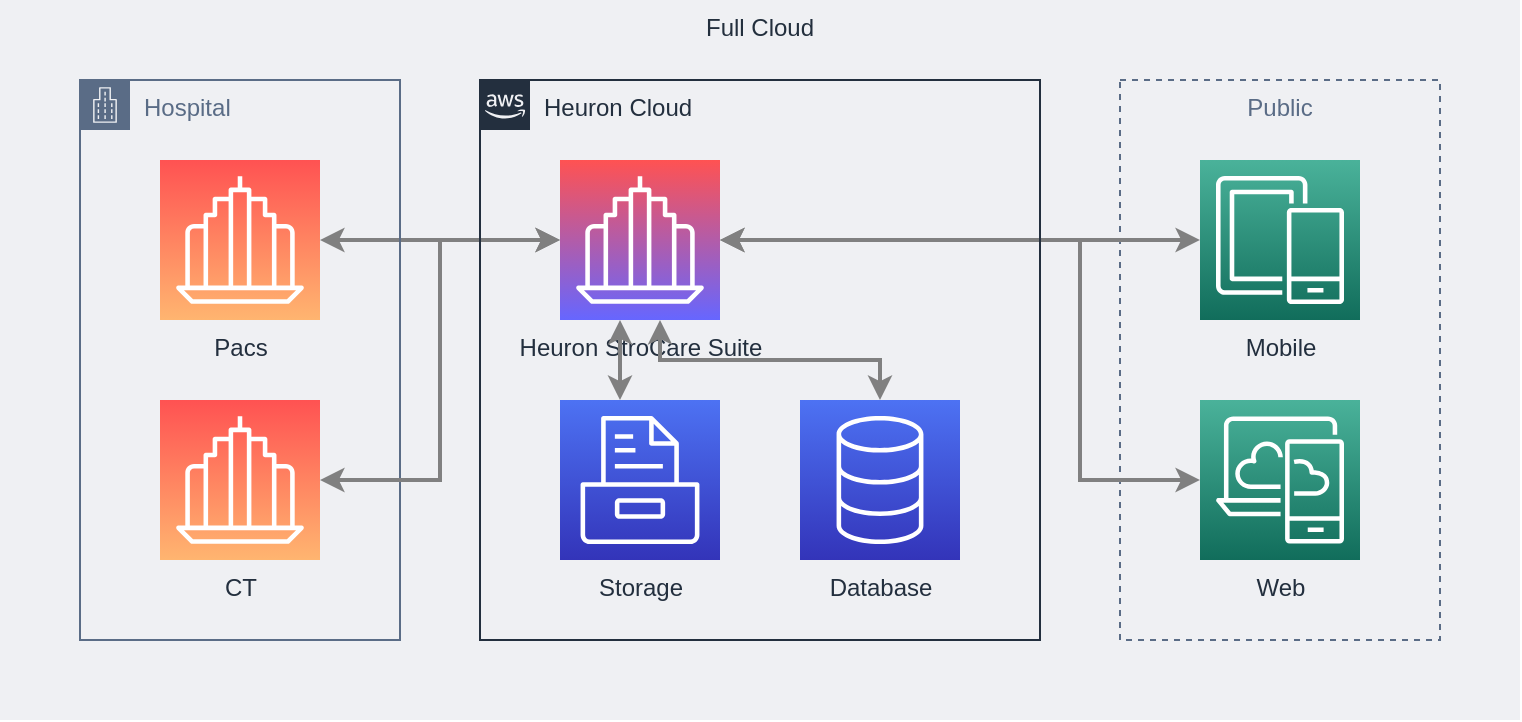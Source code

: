 <mxfile version="21.7.4" type="github" pages="5">
  <diagram id="Ht1M8jgEwFfnCIfOTk4-" name="Full-Cloud">
    <mxGraphModel dx="2074" dy="1110" grid="1" gridSize="10" guides="1" tooltips="1" connect="1" arrows="1" fold="1" page="1" pageScale="1" pageWidth="1169" pageHeight="827" background="#ffffff" math="0" shadow="0">
      <root>
        <mxCell id="0" />
        <mxCell id="1" parent="0" />
        <mxCell id="soz1Pa7puveWaoCvEZYR-34" value="Full Cloud" style="fillColor=#EFF0F3;strokeColor=none;dashed=0;verticalAlign=top;fontStyle=0;fontColor=#232F3D;whiteSpace=wrap;html=1;" parent="1" vertex="1">
          <mxGeometry x="160" y="120" width="760" height="360" as="geometry" />
        </mxCell>
        <mxCell id="soz1Pa7puveWaoCvEZYR-11" value="Public" style="fillColor=none;strokeColor=#5A6C86;dashed=1;verticalAlign=top;fontStyle=0;fontColor=#5A6C86;whiteSpace=wrap;html=1;" parent="1" vertex="1">
          <mxGeometry x="720" y="160" width="160" height="280" as="geometry" />
        </mxCell>
        <mxCell id="UEzPUAAOIrF-is8g5C7q-229" style="edgeStyle=orthogonalEdgeStyle;rounded=0;orthogonalLoop=1;jettySize=auto;html=1;startArrow=classic;startFill=1;endArrow=classic;endFill=1;strokeColor=#808080;strokeWidth=2;" parent="1" source="soz1Pa7puveWaoCvEZYR-6" target="soz1Pa7puveWaoCvEZYR-8" edge="1">
          <mxGeometry relative="1" as="geometry">
            <Array as="points">
              <mxPoint x="380" y="240" />
              <mxPoint x="380" y="240" />
            </Array>
            <mxPoint x="542" y="510" as="sourcePoint" />
            <mxPoint x="350" y="830" as="targetPoint" />
          </mxGeometry>
        </mxCell>
        <mxCell id="soz1Pa7puveWaoCvEZYR-2" value="Hospital" style="points=[[0,0],[0.25,0],[0.5,0],[0.75,0],[1,0],[1,0.25],[1,0.5],[1,0.75],[1,1],[0.75,1],[0.5,1],[0.25,1],[0,1],[0,0.75],[0,0.5],[0,0.25]];outlineConnect=0;gradientColor=none;html=1;whiteSpace=wrap;fontSize=12;fontStyle=0;container=1;pointerEvents=0;collapsible=0;recursiveResize=0;shape=mxgraph.aws4.group;grIcon=mxgraph.aws4.group_corporate_data_center;strokeColor=#5A6C86;fillColor=none;verticalAlign=top;align=left;spacingLeft=30;fontColor=#5A6C86;dashed=0;" parent="1" vertex="1">
          <mxGeometry x="200" y="160" width="160" height="280" as="geometry" />
        </mxCell>
        <mxCell id="soz1Pa7puveWaoCvEZYR-6" value="Pacs" style="sketch=0;points=[[0,0,0],[0.25,0,0],[0.5,0,0],[0.75,0,0],[1,0,0],[0,1,0],[0.25,1,0],[0.5,1,0],[0.75,1,0],[1,1,0],[0,0.25,0],[0,0.5,0],[0,0.75,0],[1,0.25,0],[1,0.5,0],[1,0.75,0]];outlineConnect=0;fontColor=#232F3E;gradientColor=#FF5252;gradientDirection=north;fillColor=#FFB570;strokeColor=#ffffff;dashed=0;verticalLabelPosition=bottom;verticalAlign=top;align=center;html=1;fontSize=12;fontStyle=0;aspect=fixed;shape=mxgraph.aws4.resourceIcon;resIcon=mxgraph.aws4.business_application;" parent="soz1Pa7puveWaoCvEZYR-2" vertex="1">
          <mxGeometry x="40" y="40" width="80" height="80" as="geometry" />
        </mxCell>
        <mxCell id="soz1Pa7puveWaoCvEZYR-7" value="CT" style="sketch=0;points=[[0,0,0],[0.25,0,0],[0.5,0,0],[0.75,0,0],[1,0,0],[0,1,0],[0.25,1,0],[0.5,1,0],[0.75,1,0],[1,1,0],[0,0.25,0],[0,0.5,0],[0,0.75,0],[1,0.25,0],[1,0.5,0],[1,0.75,0]];outlineConnect=0;fontColor=#232F3E;gradientColor=#FF5252;gradientDirection=north;fillColor=#FFB570;strokeColor=#ffffff;dashed=0;verticalLabelPosition=bottom;verticalAlign=top;align=center;html=1;fontSize=12;fontStyle=0;aspect=fixed;shape=mxgraph.aws4.resourceIcon;resIcon=mxgraph.aws4.business_application;" parent="soz1Pa7puveWaoCvEZYR-2" vertex="1">
          <mxGeometry x="40" y="160" width="80" height="80" as="geometry" />
        </mxCell>
        <mxCell id="soz1Pa7puveWaoCvEZYR-5" value="Mobile" style="sketch=0;points=[[0,0,0],[0.25,0,0],[0.5,0,0],[0.75,0,0],[1,0,0],[0,1,0],[0.25,1,0],[0.5,1,0],[0.75,1,0],[1,1,0],[0,0.25,0],[0,0.5,0],[0,0.75,0],[1,0.25,0],[1,0.5,0],[1,0.75,0]];outlineConnect=0;fontColor=#232F3E;gradientColor=#4AB29A;gradientDirection=north;fillColor=#116D5B;strokeColor=#ffffff;dashed=0;verticalLabelPosition=bottom;verticalAlign=top;align=center;html=1;fontSize=12;fontStyle=0;aspect=fixed;shape=mxgraph.aws4.resourceIcon;resIcon=mxgraph.aws4.mobile;" parent="1" vertex="1">
          <mxGeometry x="760" y="200" width="80" height="80" as="geometry" />
        </mxCell>
        <mxCell id="soz1Pa7puveWaoCvEZYR-9" style="edgeStyle=orthogonalEdgeStyle;rounded=0;orthogonalLoop=1;jettySize=auto;html=1;startArrow=classic;startFill=1;endArrow=classic;endFill=1;strokeColor=#808080;strokeWidth=2;" parent="1" source="soz1Pa7puveWaoCvEZYR-7" target="soz1Pa7puveWaoCvEZYR-8" edge="1">
          <mxGeometry relative="1" as="geometry">
            <Array as="points">
              <mxPoint x="380" y="360" />
              <mxPoint x="380" y="240" />
            </Array>
            <mxPoint x="330" y="250" as="sourcePoint" />
            <mxPoint x="450" y="250" as="targetPoint" />
          </mxGeometry>
        </mxCell>
        <mxCell id="soz1Pa7puveWaoCvEZYR-12" style="edgeStyle=orthogonalEdgeStyle;rounded=0;orthogonalLoop=1;jettySize=auto;html=1;startArrow=classic;startFill=1;endArrow=classic;endFill=1;strokeColor=#808080;strokeWidth=2;" parent="1" source="soz1Pa7puveWaoCvEZYR-5" target="soz1Pa7puveWaoCvEZYR-8" edge="1">
          <mxGeometry relative="1" as="geometry">
            <Array as="points">
              <mxPoint x="660" y="240" />
              <mxPoint x="660" y="240" />
            </Array>
            <mxPoint x="900" y="300" as="sourcePoint" />
            <mxPoint x="1010" y="190" as="targetPoint" />
          </mxGeometry>
        </mxCell>
        <mxCell id="soz1Pa7puveWaoCvEZYR-14" value="Web" style="sketch=0;points=[[0,0,0],[0.25,0,0],[0.5,0,0],[0.75,0,0],[1,0,0],[0,1,0],[0.25,1,0],[0.5,1,0],[0.75,1,0],[1,1,0],[0,0.25,0],[0,0.5,0],[0,0.75,0],[1,0.25,0],[1,0.5,0],[1,0.75,0]];outlineConnect=0;fontColor=#232F3E;gradientColor=#4AB29A;gradientDirection=north;fillColor=#116D5B;strokeColor=#ffffff;dashed=0;verticalLabelPosition=bottom;verticalAlign=top;align=center;html=1;fontSize=12;fontStyle=0;aspect=fixed;shape=mxgraph.aws4.resourceIcon;resIcon=mxgraph.aws4.desktop_and_app_streaming;" parent="1" vertex="1">
          <mxGeometry x="760" y="320" width="80" height="80" as="geometry" />
        </mxCell>
        <mxCell id="soz1Pa7puveWaoCvEZYR-15" style="edgeStyle=orthogonalEdgeStyle;rounded=0;orthogonalLoop=1;jettySize=auto;html=1;startArrow=classic;startFill=1;endArrow=classic;endFill=1;strokeColor=#808080;strokeWidth=2;" parent="1" source="soz1Pa7puveWaoCvEZYR-14" target="soz1Pa7puveWaoCvEZYR-8" edge="1">
          <mxGeometry relative="1" as="geometry">
            <Array as="points">
              <mxPoint x="700" y="360" />
              <mxPoint x="700" y="240" />
            </Array>
            <mxPoint x="901" y="499" as="sourcePoint" />
            <mxPoint x="1050" y="210" as="targetPoint" />
          </mxGeometry>
        </mxCell>
        <mxCell id="soz1Pa7puveWaoCvEZYR-3" value="Storage" style="sketch=0;points=[[0,0,0],[0.25,0,0],[0.5,0,0],[0.75,0,0],[1,0,0],[0,1,0],[0.25,1,0],[0.5,1,0],[0.75,1,0],[1,1,0],[0,0.25,0],[0,0.5,0],[0,0.75,0],[1,0.25,0],[1,0.5,0],[1,0.75,0]];outlineConnect=0;fontColor=#232F3E;gradientColor=#4D72F3;gradientDirection=north;fillColor=#3334B9;strokeColor=#ffffff;dashed=0;verticalLabelPosition=bottom;verticalAlign=top;align=center;html=1;fontSize=12;fontStyle=0;aspect=fixed;shape=mxgraph.aws4.resourceIcon;resIcon=mxgraph.aws4.storage;" parent="1" vertex="1">
          <mxGeometry x="440" y="320" width="80" height="80" as="geometry" />
        </mxCell>
        <mxCell id="soz1Pa7puveWaoCvEZYR-4" value="Database" style="sketch=0;points=[[0,0,0],[0.25,0,0],[0.5,0,0],[0.75,0,0],[1,0,0],[0,1,0],[0.25,1,0],[0.5,1,0],[0.75,1,0],[1,1,0],[0,0.25,0],[0,0.5,0],[0,0.75,0],[1,0.25,0],[1,0.5,0],[1,0.75,0]];outlineConnect=0;fontColor=#232F3E;gradientColor=#4D72F3;gradientDirection=north;fillColor=#3334B9;strokeColor=#ffffff;dashed=0;verticalLabelPosition=bottom;verticalAlign=top;align=center;html=1;fontSize=12;fontStyle=0;aspect=fixed;shape=mxgraph.aws4.resourceIcon;resIcon=mxgraph.aws4.database;" parent="1" vertex="1">
          <mxGeometry x="560" y="320" width="80" height="80" as="geometry" />
        </mxCell>
        <mxCell id="soz1Pa7puveWaoCvEZYR-8" value="Heuron StroCare Suite" style="sketch=0;points=[[0,0,0],[0.25,0,0],[0.5,0,0],[0.75,0,0],[1,0,0],[0,1,0],[0.25,1,0],[0.5,1,0],[0.75,1,0],[1,1,0],[0,0.25,0],[0,0.5,0],[0,0.75,0],[1,0.25,0],[1,0.5,0],[1,0.75,0]];outlineConnect=0;fontColor=#232F3E;gradientColor=#FF5252;gradientDirection=north;fillColor=#6666FF;strokeColor=#ffffff;dashed=0;verticalLabelPosition=bottom;verticalAlign=top;align=center;html=1;fontSize=12;fontStyle=0;aspect=fixed;shape=mxgraph.aws4.resourceIcon;resIcon=mxgraph.aws4.business_application;" parent="1" vertex="1">
          <mxGeometry x="440" y="200" width="80" height="80" as="geometry" />
        </mxCell>
        <mxCell id="soz1Pa7puveWaoCvEZYR-19" style="edgeStyle=orthogonalEdgeStyle;rounded=0;orthogonalLoop=1;jettySize=auto;html=1;startArrow=classic;startFill=1;endArrow=classic;endFill=1;strokeColor=#808080;strokeWidth=2;" parent="1" source="soz1Pa7puveWaoCvEZYR-8" target="soz1Pa7puveWaoCvEZYR-4" edge="1">
          <mxGeometry relative="1" as="geometry">
            <Array as="points">
              <mxPoint x="490" y="300" />
              <mxPoint x="600" y="300" />
            </Array>
            <mxPoint x="331" y="569" as="sourcePoint" />
            <mxPoint x="470" y="290" as="targetPoint" />
          </mxGeometry>
        </mxCell>
        <mxCell id="soz1Pa7puveWaoCvEZYR-32" style="edgeStyle=orthogonalEdgeStyle;rounded=0;orthogonalLoop=1;jettySize=auto;html=1;startArrow=classic;startFill=1;endArrow=classic;endFill=1;strokeColor=#808080;strokeWidth=2;" parent="1" source="soz1Pa7puveWaoCvEZYR-8" target="soz1Pa7puveWaoCvEZYR-3" edge="1">
          <mxGeometry relative="1" as="geometry">
            <Array as="points">
              <mxPoint x="470" y="310" />
              <mxPoint x="470" y="310" />
            </Array>
            <mxPoint x="520" y="670" as="sourcePoint" />
            <mxPoint x="610" y="410" as="targetPoint" />
          </mxGeometry>
        </mxCell>
        <mxCell id="bvE_Q5evcEP55xsgoKg1-1" value="Heuron Cloud" style="points=[[0,0],[0.25,0],[0.5,0],[0.75,0],[1,0],[1,0.25],[1,0.5],[1,0.75],[1,1],[0.75,1],[0.5,1],[0.25,1],[0,1],[0,0.75],[0,0.5],[0,0.25]];outlineConnect=0;gradientColor=none;html=1;whiteSpace=wrap;fontSize=12;fontStyle=0;container=1;pointerEvents=0;collapsible=0;recursiveResize=0;shape=mxgraph.aws4.group;grIcon=mxgraph.aws4.group_aws_cloud_alt;strokeColor=#232F3E;fillColor=none;verticalAlign=top;align=left;spacingLeft=30;fontColor=#232F3E;dashed=0;" parent="1" vertex="1">
          <mxGeometry x="400" y="160" width="280" height="280" as="geometry" />
        </mxCell>
      </root>
    </mxGraphModel>
  </diagram>
  <diagram name="Full-Cloud(외부)" id="jEJqEoNt8QSikfBq04wF">
    <mxGraphModel dx="1728" dy="925" grid="1" gridSize="10" guides="1" tooltips="1" connect="1" arrows="1" fold="1" page="1" pageScale="1" pageWidth="1169" pageHeight="827" background="#ffffff" math="0" shadow="0">
      <root>
        <mxCell id="GrLpdwaiVcLxR58PRsWk-0" />
        <mxCell id="GrLpdwaiVcLxR58PRsWk-1" parent="GrLpdwaiVcLxR58PRsWk-0" />
        <mxCell id="GrLpdwaiVcLxR58PRsWk-2" value="Full Cloud" style="fillColor=#EFF0F3;strokeColor=none;dashed=0;verticalAlign=top;fontStyle=0;fontColor=#232F3D;whiteSpace=wrap;html=1;" vertex="1" parent="GrLpdwaiVcLxR58PRsWk-1">
          <mxGeometry x="160" y="120" width="640" height="360" as="geometry" />
        </mxCell>
        <mxCell id="GrLpdwaiVcLxR58PRsWk-3" value="Public" style="fillColor=none;strokeColor=#5A6C86;dashed=1;verticalAlign=top;fontStyle=0;fontColor=#5A6C86;whiteSpace=wrap;html=1;" vertex="1" parent="GrLpdwaiVcLxR58PRsWk-1">
          <mxGeometry x="600" y="160" width="160" height="280" as="geometry" />
        </mxCell>
        <mxCell id="GrLpdwaiVcLxR58PRsWk-4" style="edgeStyle=orthogonalEdgeStyle;rounded=0;orthogonalLoop=1;jettySize=auto;html=1;startArrow=classic;startFill=1;endArrow=classic;endFill=1;strokeColor=#808080;strokeWidth=2;" edge="1" parent="GrLpdwaiVcLxR58PRsWk-1" source="GrLpdwaiVcLxR58PRsWk-6" target="GrLpdwaiVcLxR58PRsWk-15">
          <mxGeometry relative="1" as="geometry">
            <Array as="points">
              <mxPoint x="380" y="240" />
              <mxPoint x="380" y="240" />
            </Array>
            <mxPoint x="542" y="510" as="sourcePoint" />
            <mxPoint x="350" y="830" as="targetPoint" />
          </mxGeometry>
        </mxCell>
        <mxCell id="GrLpdwaiVcLxR58PRsWk-5" value="Hospital" style="points=[[0,0],[0.25,0],[0.5,0],[0.75,0],[1,0],[1,0.25],[1,0.5],[1,0.75],[1,1],[0.75,1],[0.5,1],[0.25,1],[0,1],[0,0.75],[0,0.5],[0,0.25]];outlineConnect=0;gradientColor=none;html=1;whiteSpace=wrap;fontSize=12;fontStyle=0;container=1;pointerEvents=0;collapsible=0;recursiveResize=0;shape=mxgraph.aws4.group;grIcon=mxgraph.aws4.group_corporate_data_center;strokeColor=#5A6C86;fillColor=none;verticalAlign=top;align=left;spacingLeft=30;fontColor=#5A6C86;dashed=0;" vertex="1" parent="GrLpdwaiVcLxR58PRsWk-1">
          <mxGeometry x="200" y="160" width="160" height="280" as="geometry" />
        </mxCell>
        <mxCell id="GrLpdwaiVcLxR58PRsWk-6" value="Pacs" style="sketch=0;points=[[0,0,0],[0.25,0,0],[0.5,0,0],[0.75,0,0],[1,0,0],[0,1,0],[0.25,1,0],[0.5,1,0],[0.75,1,0],[1,1,0],[0,0.25,0],[0,0.5,0],[0,0.75,0],[1,0.25,0],[1,0.5,0],[1,0.75,0]];outlineConnect=0;fontColor=#232F3E;gradientColor=#FF5252;gradientDirection=north;fillColor=#FFB570;strokeColor=#ffffff;dashed=0;verticalLabelPosition=bottom;verticalAlign=top;align=center;html=1;fontSize=12;fontStyle=0;aspect=fixed;shape=mxgraph.aws4.resourceIcon;resIcon=mxgraph.aws4.business_application;" vertex="1" parent="GrLpdwaiVcLxR58PRsWk-5">
          <mxGeometry x="40" y="40" width="80" height="80" as="geometry" />
        </mxCell>
        <mxCell id="GrLpdwaiVcLxR58PRsWk-7" value="CT" style="sketch=0;points=[[0,0,0],[0.25,0,0],[0.5,0,0],[0.75,0,0],[1,0,0],[0,1,0],[0.25,1,0],[0.5,1,0],[0.75,1,0],[1,1,0],[0,0.25,0],[0,0.5,0],[0,0.75,0],[1,0.25,0],[1,0.5,0],[1,0.75,0]];outlineConnect=0;fontColor=#232F3E;gradientColor=#FF5252;gradientDirection=north;fillColor=#FFB570;strokeColor=#ffffff;dashed=0;verticalLabelPosition=bottom;verticalAlign=top;align=center;html=1;fontSize=12;fontStyle=0;aspect=fixed;shape=mxgraph.aws4.resourceIcon;resIcon=mxgraph.aws4.business_application;" vertex="1" parent="GrLpdwaiVcLxR58PRsWk-5">
          <mxGeometry x="40" y="160" width="80" height="80" as="geometry" />
        </mxCell>
        <mxCell id="GrLpdwaiVcLxR58PRsWk-8" value="Mobile" style="sketch=0;points=[[0,0,0],[0.25,0,0],[0.5,0,0],[0.75,0,0],[1,0,0],[0,1,0],[0.25,1,0],[0.5,1,0],[0.75,1,0],[1,1,0],[0,0.25,0],[0,0.5,0],[0,0.75,0],[1,0.25,0],[1,0.5,0],[1,0.75,0]];outlineConnect=0;fontColor=#232F3E;gradientColor=#4AB29A;gradientDirection=north;fillColor=#116D5B;strokeColor=#ffffff;dashed=0;verticalLabelPosition=bottom;verticalAlign=top;align=center;html=1;fontSize=12;fontStyle=0;aspect=fixed;shape=mxgraph.aws4.resourceIcon;resIcon=mxgraph.aws4.mobile;" vertex="1" parent="GrLpdwaiVcLxR58PRsWk-1">
          <mxGeometry x="640" y="200" width="80" height="80" as="geometry" />
        </mxCell>
        <mxCell id="GrLpdwaiVcLxR58PRsWk-9" style="edgeStyle=orthogonalEdgeStyle;rounded=0;orthogonalLoop=1;jettySize=auto;html=1;startArrow=classic;startFill=1;endArrow=classic;endFill=1;strokeColor=#808080;strokeWidth=2;" edge="1" parent="GrLpdwaiVcLxR58PRsWk-1" source="GrLpdwaiVcLxR58PRsWk-7" target="GrLpdwaiVcLxR58PRsWk-15">
          <mxGeometry relative="1" as="geometry">
            <Array as="points">
              <mxPoint x="380" y="360" />
              <mxPoint x="380" y="240" />
            </Array>
            <mxPoint x="330" y="250" as="sourcePoint" />
            <mxPoint x="450" y="250" as="targetPoint" />
          </mxGeometry>
        </mxCell>
        <mxCell id="GrLpdwaiVcLxR58PRsWk-10" style="edgeStyle=orthogonalEdgeStyle;rounded=0;orthogonalLoop=1;jettySize=auto;html=1;startArrow=classic;startFill=1;endArrow=classic;endFill=1;strokeColor=#808080;strokeWidth=2;" edge="1" parent="GrLpdwaiVcLxR58PRsWk-1" source="GrLpdwaiVcLxR58PRsWk-8" target="GrLpdwaiVcLxR58PRsWk-15">
          <mxGeometry relative="1" as="geometry">
            <Array as="points">
              <mxPoint x="660" y="240" />
              <mxPoint x="660" y="240" />
            </Array>
            <mxPoint x="900" y="300" as="sourcePoint" />
            <mxPoint x="1010" y="190" as="targetPoint" />
          </mxGeometry>
        </mxCell>
        <mxCell id="GrLpdwaiVcLxR58PRsWk-11" value="Web" style="sketch=0;points=[[0,0,0],[0.25,0,0],[0.5,0,0],[0.75,0,0],[1,0,0],[0,1,0],[0.25,1,0],[0.5,1,0],[0.75,1,0],[1,1,0],[0,0.25,0],[0,0.5,0],[0,0.75,0],[1,0.25,0],[1,0.5,0],[1,0.75,0]];outlineConnect=0;fontColor=#232F3E;gradientColor=#4AB29A;gradientDirection=north;fillColor=#116D5B;strokeColor=#ffffff;dashed=0;verticalLabelPosition=bottom;verticalAlign=top;align=center;html=1;fontSize=12;fontStyle=0;aspect=fixed;shape=mxgraph.aws4.resourceIcon;resIcon=mxgraph.aws4.desktop_and_app_streaming;" vertex="1" parent="GrLpdwaiVcLxR58PRsWk-1">
          <mxGeometry x="640" y="320" width="80" height="80" as="geometry" />
        </mxCell>
        <mxCell id="GrLpdwaiVcLxR58PRsWk-12" style="edgeStyle=orthogonalEdgeStyle;rounded=0;orthogonalLoop=1;jettySize=auto;html=1;startArrow=classic;startFill=1;endArrow=classic;endFill=1;strokeColor=#808080;strokeWidth=2;" edge="1" parent="GrLpdwaiVcLxR58PRsWk-1" source="GrLpdwaiVcLxR58PRsWk-11" target="GrLpdwaiVcLxR58PRsWk-15">
          <mxGeometry relative="1" as="geometry">
            <Array as="points">
              <mxPoint x="580" y="360" />
              <mxPoint x="580" y="240" />
            </Array>
            <mxPoint x="901" y="499" as="sourcePoint" />
            <mxPoint x="1050" y="210" as="targetPoint" />
          </mxGeometry>
        </mxCell>
        <mxCell id="GrLpdwaiVcLxR58PRsWk-15" value="Heuron StroCare Suite" style="sketch=0;points=[[0,0,0],[0.25,0,0],[0.5,0,0],[0.75,0,0],[1,0,0],[0,1,0],[0.25,1,0],[0.5,1,0],[0.75,1,0],[1,1,0],[0,0.25,0],[0,0.5,0],[0,0.75,0],[1,0.25,0],[1,0.5,0],[1,0.75,0]];outlineConnect=0;fontColor=#232F3E;gradientColor=#FF5252;gradientDirection=north;fillColor=#6666FF;strokeColor=#ffffff;dashed=0;verticalLabelPosition=bottom;verticalAlign=top;align=center;html=1;fontSize=12;fontStyle=0;aspect=fixed;shape=mxgraph.aws4.resourceIcon;resIcon=mxgraph.aws4.business_application;" vertex="1" parent="GrLpdwaiVcLxR58PRsWk-1">
          <mxGeometry x="440" y="200" width="80" height="80" as="geometry" />
        </mxCell>
        <mxCell id="GrLpdwaiVcLxR58PRsWk-18" value="Heuron Cloud" style="points=[[0,0],[0.25,0],[0.5,0],[0.75,0],[1,0],[1,0.25],[1,0.5],[1,0.75],[1,1],[0.75,1],[0.5,1],[0.25,1],[0,1],[0,0.75],[0,0.5],[0,0.25]];outlineConnect=0;gradientColor=none;html=1;whiteSpace=wrap;fontSize=12;fontStyle=0;container=1;pointerEvents=0;collapsible=0;recursiveResize=0;shape=mxgraph.aws4.group;grIcon=mxgraph.aws4.group_aws_cloud_alt;strokeColor=#232F3E;fillColor=none;verticalAlign=top;align=left;spacingLeft=30;fontColor=#232F3E;dashed=0;" vertex="1" parent="GrLpdwaiVcLxR58PRsWk-1">
          <mxGeometry x="400" y="160" width="160" height="160" as="geometry" />
        </mxCell>
      </root>
    </mxGraphModel>
  </diagram>
  <diagram name="Hybrid-Cloud-1" id="pZMb5eCJ5O-eO3cA7U5t">
    <mxGraphModel dx="2074" dy="1110" grid="1" gridSize="10" guides="1" tooltips="1" connect="1" arrows="1" fold="1" page="1" pageScale="1" pageWidth="1169" pageHeight="827" background="#ffffff" math="0" shadow="0">
      <root>
        <mxCell id="dz8EDfFVeZ0l7Ij50_xt-0" />
        <mxCell id="dz8EDfFVeZ0l7Ij50_xt-1" parent="dz8EDfFVeZ0l7Ij50_xt-0" />
        <mxCell id="dz8EDfFVeZ0l7Ij50_xt-2" value="Hybrid Cloud (1)" style="fillColor=#EFF0F3;strokeColor=none;dashed=0;verticalAlign=top;fontStyle=0;fontColor=#232F3D;whiteSpace=wrap;html=1;" parent="dz8EDfFVeZ0l7Ij50_xt-1" vertex="1">
          <mxGeometry x="160" y="120" width="880" height="360" as="geometry" />
        </mxCell>
        <mxCell id="dz8EDfFVeZ0l7Ij50_xt-3" value="Client" style="fillColor=none;strokeColor=#5A6C86;dashed=1;verticalAlign=top;fontStyle=0;fontColor=#5A6C86;whiteSpace=wrap;html=1;" parent="dz8EDfFVeZ0l7Ij50_xt-1" vertex="1">
          <mxGeometry x="840" y="160" width="160" height="280" as="geometry" />
        </mxCell>
        <mxCell id="dz8EDfFVeZ0l7Ij50_xt-4" style="edgeStyle=orthogonalEdgeStyle;rounded=0;orthogonalLoop=1;jettySize=auto;html=1;startArrow=classic;startFill=1;endArrow=classic;endFill=1;strokeColor=#808080;strokeWidth=2;" parent="dz8EDfFVeZ0l7Ij50_xt-1" source="dz8EDfFVeZ0l7Ij50_xt-12" target="dGxxtX-UGaRL-1gzHLOV-0" edge="1">
          <mxGeometry relative="1" as="geometry">
            <Array as="points" />
            <mxPoint x="542" y="510" as="sourcePoint" />
            <mxPoint x="350" y="830" as="targetPoint" />
          </mxGeometry>
        </mxCell>
        <mxCell id="dz8EDfFVeZ0l7Ij50_xt-11" value="Hospital" style="points=[[0,0],[0.25,0],[0.5,0],[0.75,0],[1,0],[1,0.25],[1,0.5],[1,0.75],[1,1],[0.75,1],[0.5,1],[0.25,1],[0,1],[0,0.75],[0,0.5],[0,0.25]];outlineConnect=0;gradientColor=none;html=1;whiteSpace=wrap;fontSize=12;fontStyle=0;container=1;pointerEvents=0;collapsible=0;recursiveResize=0;shape=mxgraph.aws4.group;grIcon=mxgraph.aws4.group_corporate_data_center;strokeColor=#5A6C86;fillColor=none;verticalAlign=top;align=left;spacingLeft=30;fontColor=#5A6C86;dashed=0;" parent="dz8EDfFVeZ0l7Ij50_xt-1" vertex="1">
          <mxGeometry x="200" y="160" width="280" height="280" as="geometry" />
        </mxCell>
        <mxCell id="dz8EDfFVeZ0l7Ij50_xt-12" value="Pacs" style="sketch=0;points=[[0,0,0],[0.25,0,0],[0.5,0,0],[0.75,0,0],[1,0,0],[0,1,0],[0.25,1,0],[0.5,1,0],[0.75,1,0],[1,1,0],[0,0.25,0],[0,0.5,0],[0,0.75,0],[1,0.25,0],[1,0.5,0],[1,0.75,0]];outlineConnect=0;fontColor=#232F3E;gradientColor=#FF5252;gradientDirection=north;fillColor=#FFB570;strokeColor=#ffffff;dashed=0;verticalLabelPosition=bottom;verticalAlign=top;align=center;html=1;fontSize=12;fontStyle=0;aspect=fixed;shape=mxgraph.aws4.resourceIcon;resIcon=mxgraph.aws4.business_application;" parent="dz8EDfFVeZ0l7Ij50_xt-11" vertex="1">
          <mxGeometry x="40" y="40" width="80" height="80" as="geometry" />
        </mxCell>
        <mxCell id="dz8EDfFVeZ0l7Ij50_xt-13" value="CT" style="sketch=0;points=[[0,0,0],[0.25,0,0],[0.5,0,0],[0.75,0,0],[1,0,0],[0,1,0],[0.25,1,0],[0.5,1,0],[0.75,1,0],[1,1,0],[0,0.25,0],[0,0.5,0],[0,0.75,0],[1,0.25,0],[1,0.5,0],[1,0.75,0]];outlineConnect=0;fontColor=#232F3E;gradientColor=#FF5252;gradientDirection=north;fillColor=#FFB570;strokeColor=#ffffff;dashed=0;verticalLabelPosition=bottom;verticalAlign=top;align=center;html=1;fontSize=12;fontStyle=0;aspect=fixed;shape=mxgraph.aws4.resourceIcon;resIcon=mxgraph.aws4.business_application;" parent="dz8EDfFVeZ0l7Ij50_xt-11" vertex="1">
          <mxGeometry x="40" y="160" width="80" height="80" as="geometry" />
        </mxCell>
        <mxCell id="dz8EDfFVeZ0l7Ij50_xt-14" value="Mobile" style="sketch=0;points=[[0,0,0],[0.25,0,0],[0.5,0,0],[0.75,0,0],[1,0,0],[0,1,0],[0.25,1,0],[0.5,1,0],[0.75,1,0],[1,1,0],[0,0.25,0],[0,0.5,0],[0,0.75,0],[1,0.25,0],[1,0.5,0],[1,0.75,0]];outlineConnect=0;fontColor=#232F3E;gradientColor=#4AB29A;gradientDirection=north;fillColor=#116D5B;strokeColor=#ffffff;dashed=0;verticalLabelPosition=bottom;verticalAlign=top;align=center;html=1;fontSize=12;fontStyle=0;aspect=fixed;shape=mxgraph.aws4.resourceIcon;resIcon=mxgraph.aws4.mobile;" parent="dz8EDfFVeZ0l7Ij50_xt-1" vertex="1">
          <mxGeometry x="880" y="200" width="80" height="80" as="geometry" />
        </mxCell>
        <mxCell id="dz8EDfFVeZ0l7Ij50_xt-15" style="edgeStyle=orthogonalEdgeStyle;rounded=0;orthogonalLoop=1;jettySize=auto;html=1;startArrow=classic;startFill=1;endArrow=classic;endFill=1;strokeColor=#808080;strokeWidth=2;" parent="dz8EDfFVeZ0l7Ij50_xt-1" source="dz8EDfFVeZ0l7Ij50_xt-13" target="dGxxtX-UGaRL-1gzHLOV-0" edge="1">
          <mxGeometry relative="1" as="geometry">
            <Array as="points">
              <mxPoint x="400" y="360" />
            </Array>
            <mxPoint x="330" y="250" as="sourcePoint" />
            <mxPoint x="450" y="250" as="targetPoint" />
          </mxGeometry>
        </mxCell>
        <mxCell id="dz8EDfFVeZ0l7Ij50_xt-16" style="edgeStyle=orthogonalEdgeStyle;rounded=0;orthogonalLoop=1;jettySize=auto;html=1;startArrow=classic;startFill=1;endArrow=classic;endFill=1;strokeColor=#808080;strokeWidth=2;" parent="dz8EDfFVeZ0l7Ij50_xt-1" source="dz8EDfFVeZ0l7Ij50_xt-14" target="dz8EDfFVeZ0l7Ij50_xt-8" edge="1">
          <mxGeometry relative="1" as="geometry">
            <Array as="points">
              <mxPoint x="660" y="240" />
              <mxPoint x="660" y="240" />
            </Array>
            <mxPoint x="900" y="300" as="sourcePoint" />
            <mxPoint x="1010" y="190" as="targetPoint" />
          </mxGeometry>
        </mxCell>
        <mxCell id="dz8EDfFVeZ0l7Ij50_xt-17" value="Web" style="sketch=0;points=[[0,0,0],[0.25,0,0],[0.5,0,0],[0.75,0,0],[1,0,0],[0,1,0],[0.25,1,0],[0.5,1,0],[0.75,1,0],[1,1,0],[0,0.25,0],[0,0.5,0],[0,0.75,0],[1,0.25,0],[1,0.5,0],[1,0.75,0]];outlineConnect=0;fontColor=#232F3E;gradientColor=#4AB29A;gradientDirection=north;fillColor=#116D5B;strokeColor=#ffffff;dashed=0;verticalLabelPosition=bottom;verticalAlign=top;align=center;html=1;fontSize=12;fontStyle=0;aspect=fixed;shape=mxgraph.aws4.resourceIcon;resIcon=mxgraph.aws4.desktop_and_app_streaming;" parent="dz8EDfFVeZ0l7Ij50_xt-1" vertex="1">
          <mxGeometry x="880" y="320" width="80" height="80" as="geometry" />
        </mxCell>
        <mxCell id="dz8EDfFVeZ0l7Ij50_xt-18" style="edgeStyle=orthogonalEdgeStyle;rounded=0;orthogonalLoop=1;jettySize=auto;html=1;startArrow=classic;startFill=1;endArrow=classic;endFill=1;strokeColor=#808080;strokeWidth=2;" parent="dz8EDfFVeZ0l7Ij50_xt-1" source="dz8EDfFVeZ0l7Ij50_xt-17" target="dz8EDfFVeZ0l7Ij50_xt-8" edge="1">
          <mxGeometry relative="1" as="geometry">
            <Array as="points">
              <mxPoint x="820" y="360" />
              <mxPoint x="820" y="240" />
            </Array>
            <mxPoint x="901" y="499" as="sourcePoint" />
            <mxPoint x="1050" y="210" as="targetPoint" />
          </mxGeometry>
        </mxCell>
        <mxCell id="dGxxtX-UGaRL-1gzHLOV-0" value="Heuron Pacs Agent" style="sketch=0;points=[[0,0,0],[0.25,0,0],[0.5,0,0],[0.75,0,0],[1,0,0],[0,1,0],[0.25,1,0],[0.5,1,0],[0.75,1,0],[1,1,0],[0,0.25,0],[0,0.5,0],[0,0.75,0],[1,0.25,0],[1,0.5,0],[1,0.75,0]];outlineConnect=0;fontColor=#232F3E;gradientColor=#FF5252;gradientDirection=north;fillColor=#6666FF;strokeColor=#ffffff;dashed=0;verticalLabelPosition=bottom;verticalAlign=top;align=center;html=1;fontSize=12;fontStyle=0;aspect=fixed;shape=mxgraph.aws4.resourceIcon;resIcon=mxgraph.aws4.business_application;" parent="dz8EDfFVeZ0l7Ij50_xt-1" vertex="1">
          <mxGeometry x="360" y="200" width="80" height="80" as="geometry" />
        </mxCell>
        <mxCell id="dGxxtX-UGaRL-1gzHLOV-2" style="edgeStyle=orthogonalEdgeStyle;rounded=0;orthogonalLoop=1;jettySize=auto;html=1;startArrow=none;startFill=0;endArrow=classic;endFill=1;strokeColor=#808080;strokeWidth=2;" parent="dz8EDfFVeZ0l7Ij50_xt-1" source="dGxxtX-UGaRL-1gzHLOV-0" target="dz8EDfFVeZ0l7Ij50_xt-8" edge="1">
          <mxGeometry relative="1" as="geometry">
            <Array as="points">
              <mxPoint x="460" y="240" />
              <mxPoint x="460" y="240" />
            </Array>
            <mxPoint x="330" y="370" as="sourcePoint" />
            <mxPoint x="410" y="290" as="targetPoint" />
          </mxGeometry>
        </mxCell>
        <mxCell id="dz8EDfFVeZ0l7Ij50_xt-6" value="Storage" style="sketch=0;points=[[0,0,0],[0.25,0,0],[0.5,0,0],[0.75,0,0],[1,0,0],[0,1,0],[0.25,1,0],[0.5,1,0],[0.75,1,0],[1,1,0],[0,0.25,0],[0,0.5,0],[0,0.75,0],[1,0.25,0],[1,0.5,0],[1,0.75,0]];outlineConnect=0;fontColor=#232F3E;gradientColor=#4D72F3;gradientDirection=north;fillColor=#3334B9;strokeColor=#ffffff;dashed=0;verticalLabelPosition=bottom;verticalAlign=top;align=center;html=1;fontSize=12;fontStyle=0;aspect=fixed;shape=mxgraph.aws4.resourceIcon;resIcon=mxgraph.aws4.storage;" parent="dz8EDfFVeZ0l7Ij50_xt-1" vertex="1">
          <mxGeometry x="560" y="320" width="80" height="80" as="geometry" />
        </mxCell>
        <mxCell id="dz8EDfFVeZ0l7Ij50_xt-7" value="Database" style="sketch=0;points=[[0,0,0],[0.25,0,0],[0.5,0,0],[0.75,0,0],[1,0,0],[0,1,0],[0.25,1,0],[0.5,1,0],[0.75,1,0],[1,1,0],[0,0.25,0],[0,0.5,0],[0,0.75,0],[1,0.25,0],[1,0.5,0],[1,0.75,0]];outlineConnect=0;fontColor=#232F3E;gradientColor=#4D72F3;gradientDirection=north;fillColor=#3334B9;strokeColor=#ffffff;dashed=0;verticalLabelPosition=bottom;verticalAlign=top;align=center;html=1;fontSize=12;fontStyle=0;aspect=fixed;shape=mxgraph.aws4.resourceIcon;resIcon=mxgraph.aws4.database;" parent="dz8EDfFVeZ0l7Ij50_xt-1" vertex="1">
          <mxGeometry x="680" y="320" width="80" height="80" as="geometry" />
        </mxCell>
        <mxCell id="dz8EDfFVeZ0l7Ij50_xt-8" value="Heuron StroCare Suite" style="sketch=0;points=[[0,0,0],[0.25,0,0],[0.5,0,0],[0.75,0,0],[1,0,0],[0,1,0],[0.25,1,0],[0.5,1,0],[0.75,1,0],[1,1,0],[0,0.25,0],[0,0.5,0],[0,0.75,0],[1,0.25,0],[1,0.5,0],[1,0.75,0]];outlineConnect=0;fontColor=#232F3E;gradientColor=#FF5252;gradientDirection=north;fillColor=#6666FF;strokeColor=#ffffff;dashed=0;verticalLabelPosition=bottom;verticalAlign=top;align=center;html=1;fontSize=12;fontStyle=0;aspect=fixed;shape=mxgraph.aws4.resourceIcon;resIcon=mxgraph.aws4.business_application;" parent="dz8EDfFVeZ0l7Ij50_xt-1" vertex="1">
          <mxGeometry x="560" y="200" width="80" height="80" as="geometry" />
        </mxCell>
        <mxCell id="dz8EDfFVeZ0l7Ij50_xt-9" style="edgeStyle=orthogonalEdgeStyle;rounded=0;orthogonalLoop=1;jettySize=auto;html=1;startArrow=classic;startFill=1;endArrow=classic;endFill=1;strokeColor=#808080;strokeWidth=2;" parent="dz8EDfFVeZ0l7Ij50_xt-1" source="dz8EDfFVeZ0l7Ij50_xt-8" target="dz8EDfFVeZ0l7Ij50_xt-7" edge="1">
          <mxGeometry relative="1" as="geometry">
            <Array as="points">
              <mxPoint x="610" y="300" />
              <mxPoint x="720" y="300" />
            </Array>
            <mxPoint x="451" y="569" as="sourcePoint" />
            <mxPoint x="590" y="290" as="targetPoint" />
          </mxGeometry>
        </mxCell>
        <mxCell id="dz8EDfFVeZ0l7Ij50_xt-10" style="edgeStyle=orthogonalEdgeStyle;rounded=0;orthogonalLoop=1;jettySize=auto;html=1;startArrow=classic;startFill=1;endArrow=classic;endFill=1;strokeColor=#808080;strokeWidth=2;" parent="dz8EDfFVeZ0l7Ij50_xt-1" source="dz8EDfFVeZ0l7Ij50_xt-8" target="dz8EDfFVeZ0l7Ij50_xt-6" edge="1">
          <mxGeometry relative="1" as="geometry">
            <Array as="points">
              <mxPoint x="590" y="310" />
              <mxPoint x="590" y="310" />
            </Array>
            <mxPoint x="640" y="670" as="sourcePoint" />
            <mxPoint x="730" y="410" as="targetPoint" />
          </mxGeometry>
        </mxCell>
        <mxCell id="XXJ419ac2TfZReIdQywo-1" value="Heuron Cloud" style="points=[[0,0],[0.25,0],[0.5,0],[0.75,0],[1,0],[1,0.25],[1,0.5],[1,0.75],[1,1],[0.75,1],[0.5,1],[0.25,1],[0,1],[0,0.75],[0,0.5],[0,0.25]];outlineConnect=0;gradientColor=none;html=1;whiteSpace=wrap;fontSize=12;fontStyle=0;container=1;pointerEvents=0;collapsible=0;recursiveResize=0;shape=mxgraph.aws4.group;grIcon=mxgraph.aws4.group_aws_cloud_alt;strokeColor=#232F3E;fillColor=none;verticalAlign=top;align=left;spacingLeft=30;fontColor=#232F3E;dashed=0;" parent="dz8EDfFVeZ0l7Ij50_xt-1" vertex="1">
          <mxGeometry x="520" y="160" width="280" height="280" as="geometry" />
        </mxCell>
      </root>
    </mxGraphModel>
  </diagram>
  <diagram name="Hybrid-Cloud-1(외부)" id="IQVK0T-im37bFxv4mT2Q">
    <mxGraphModel dx="1728" dy="925" grid="1" gridSize="10" guides="1" tooltips="1" connect="1" arrows="1" fold="1" page="1" pageScale="1" pageWidth="1169" pageHeight="827" background="#ffffff" math="0" shadow="0">
      <root>
        <mxCell id="xYL96UgjzKqwYrwVhRIo-0" />
        <mxCell id="xYL96UgjzKqwYrwVhRIo-1" parent="xYL96UgjzKqwYrwVhRIo-0" />
        <mxCell id="xYL96UgjzKqwYrwVhRIo-2" value="Hybrid Cloud (1)" style="fillColor=#EFF0F3;strokeColor=none;dashed=0;verticalAlign=top;fontStyle=0;fontColor=#232F3D;whiteSpace=wrap;html=1;" vertex="1" parent="xYL96UgjzKqwYrwVhRIo-1">
          <mxGeometry x="160" y="120" width="760" height="360" as="geometry" />
        </mxCell>
        <mxCell id="xYL96UgjzKqwYrwVhRIo-3" value="Client" style="fillColor=none;strokeColor=#5A6C86;dashed=1;verticalAlign=top;fontStyle=0;fontColor=#5A6C86;whiteSpace=wrap;html=1;" vertex="1" parent="xYL96UgjzKqwYrwVhRIo-1">
          <mxGeometry x="720" y="160" width="160" height="280" as="geometry" />
        </mxCell>
        <mxCell id="xYL96UgjzKqwYrwVhRIo-4" style="edgeStyle=orthogonalEdgeStyle;rounded=0;orthogonalLoop=1;jettySize=auto;html=1;startArrow=classic;startFill=1;endArrow=classic;endFill=1;strokeColor=#808080;strokeWidth=2;" edge="1" parent="xYL96UgjzKqwYrwVhRIo-1" source="xYL96UgjzKqwYrwVhRIo-6" target="xYL96UgjzKqwYrwVhRIo-13">
          <mxGeometry relative="1" as="geometry">
            <Array as="points" />
            <mxPoint x="542" y="510" as="sourcePoint" />
            <mxPoint x="350" y="830" as="targetPoint" />
          </mxGeometry>
        </mxCell>
        <mxCell id="xYL96UgjzKqwYrwVhRIo-5" value="Hospital" style="points=[[0,0],[0.25,0],[0.5,0],[0.75,0],[1,0],[1,0.25],[1,0.5],[1,0.75],[1,1],[0.75,1],[0.5,1],[0.25,1],[0,1],[0,0.75],[0,0.5],[0,0.25]];outlineConnect=0;gradientColor=none;html=1;whiteSpace=wrap;fontSize=12;fontStyle=0;container=1;pointerEvents=0;collapsible=0;recursiveResize=0;shape=mxgraph.aws4.group;grIcon=mxgraph.aws4.group_corporate_data_center;strokeColor=#5A6C86;fillColor=none;verticalAlign=top;align=left;spacingLeft=30;fontColor=#5A6C86;dashed=0;" vertex="1" parent="xYL96UgjzKqwYrwVhRIo-1">
          <mxGeometry x="200" y="160" width="280" height="280" as="geometry" />
        </mxCell>
        <mxCell id="xYL96UgjzKqwYrwVhRIo-6" value="Pacs" style="sketch=0;points=[[0,0,0],[0.25,0,0],[0.5,0,0],[0.75,0,0],[1,0,0],[0,1,0],[0.25,1,0],[0.5,1,0],[0.75,1,0],[1,1,0],[0,0.25,0],[0,0.5,0],[0,0.75,0],[1,0.25,0],[1,0.5,0],[1,0.75,0]];outlineConnect=0;fontColor=#232F3E;gradientColor=#FF5252;gradientDirection=north;fillColor=#FFB570;strokeColor=#ffffff;dashed=0;verticalLabelPosition=bottom;verticalAlign=top;align=center;html=1;fontSize=12;fontStyle=0;aspect=fixed;shape=mxgraph.aws4.resourceIcon;resIcon=mxgraph.aws4.business_application;" vertex="1" parent="xYL96UgjzKqwYrwVhRIo-5">
          <mxGeometry x="40" y="40" width="80" height="80" as="geometry" />
        </mxCell>
        <mxCell id="xYL96UgjzKqwYrwVhRIo-7" value="CT" style="sketch=0;points=[[0,0,0],[0.25,0,0],[0.5,0,0],[0.75,0,0],[1,0,0],[0,1,0],[0.25,1,0],[0.5,1,0],[0.75,1,0],[1,1,0],[0,0.25,0],[0,0.5,0],[0,0.75,0],[1,0.25,0],[1,0.5,0],[1,0.75,0]];outlineConnect=0;fontColor=#232F3E;gradientColor=#FF5252;gradientDirection=north;fillColor=#FFB570;strokeColor=#ffffff;dashed=0;verticalLabelPosition=bottom;verticalAlign=top;align=center;html=1;fontSize=12;fontStyle=0;aspect=fixed;shape=mxgraph.aws4.resourceIcon;resIcon=mxgraph.aws4.business_application;" vertex="1" parent="xYL96UgjzKqwYrwVhRIo-5">
          <mxGeometry x="40" y="160" width="80" height="80" as="geometry" />
        </mxCell>
        <mxCell id="xYL96UgjzKqwYrwVhRIo-8" value="Mobile" style="sketch=0;points=[[0,0,0],[0.25,0,0],[0.5,0,0],[0.75,0,0],[1,0,0],[0,1,0],[0.25,1,0],[0.5,1,0],[0.75,1,0],[1,1,0],[0,0.25,0],[0,0.5,0],[0,0.75,0],[1,0.25,0],[1,0.5,0],[1,0.75,0]];outlineConnect=0;fontColor=#232F3E;gradientColor=#4AB29A;gradientDirection=north;fillColor=#116D5B;strokeColor=#ffffff;dashed=0;verticalLabelPosition=bottom;verticalAlign=top;align=center;html=1;fontSize=12;fontStyle=0;aspect=fixed;shape=mxgraph.aws4.resourceIcon;resIcon=mxgraph.aws4.mobile;" vertex="1" parent="xYL96UgjzKqwYrwVhRIo-1">
          <mxGeometry x="760" y="200" width="80" height="80" as="geometry" />
        </mxCell>
        <mxCell id="xYL96UgjzKqwYrwVhRIo-9" style="edgeStyle=orthogonalEdgeStyle;rounded=0;orthogonalLoop=1;jettySize=auto;html=1;startArrow=classic;startFill=1;endArrow=classic;endFill=1;strokeColor=#808080;strokeWidth=2;" edge="1" parent="xYL96UgjzKqwYrwVhRIo-1" source="xYL96UgjzKqwYrwVhRIo-7" target="xYL96UgjzKqwYrwVhRIo-13">
          <mxGeometry relative="1" as="geometry">
            <Array as="points">
              <mxPoint x="400" y="360" />
            </Array>
            <mxPoint x="330" y="250" as="sourcePoint" />
            <mxPoint x="450" y="250" as="targetPoint" />
          </mxGeometry>
        </mxCell>
        <mxCell id="xYL96UgjzKqwYrwVhRIo-10" style="edgeStyle=orthogonalEdgeStyle;rounded=0;orthogonalLoop=1;jettySize=auto;html=1;startArrow=classic;startFill=1;endArrow=classic;endFill=1;strokeColor=#808080;strokeWidth=2;" edge="1" parent="xYL96UgjzKqwYrwVhRIo-1" source="xYL96UgjzKqwYrwVhRIo-8" target="xYL96UgjzKqwYrwVhRIo-17">
          <mxGeometry relative="1" as="geometry">
            <Array as="points">
              <mxPoint x="660" y="240" />
              <mxPoint x="660" y="240" />
            </Array>
            <mxPoint x="900" y="300" as="sourcePoint" />
            <mxPoint x="1010" y="190" as="targetPoint" />
          </mxGeometry>
        </mxCell>
        <mxCell id="xYL96UgjzKqwYrwVhRIo-11" value="Web" style="sketch=0;points=[[0,0,0],[0.25,0,0],[0.5,0,0],[0.75,0,0],[1,0,0],[0,1,0],[0.25,1,0],[0.5,1,0],[0.75,1,0],[1,1,0],[0,0.25,0],[0,0.5,0],[0,0.75,0],[1,0.25,0],[1,0.5,0],[1,0.75,0]];outlineConnect=0;fontColor=#232F3E;gradientColor=#4AB29A;gradientDirection=north;fillColor=#116D5B;strokeColor=#ffffff;dashed=0;verticalLabelPosition=bottom;verticalAlign=top;align=center;html=1;fontSize=12;fontStyle=0;aspect=fixed;shape=mxgraph.aws4.resourceIcon;resIcon=mxgraph.aws4.desktop_and_app_streaming;" vertex="1" parent="xYL96UgjzKqwYrwVhRIo-1">
          <mxGeometry x="760" y="320" width="80" height="80" as="geometry" />
        </mxCell>
        <mxCell id="xYL96UgjzKqwYrwVhRIo-12" style="edgeStyle=orthogonalEdgeStyle;rounded=0;orthogonalLoop=1;jettySize=auto;html=1;startArrow=classic;startFill=1;endArrow=classic;endFill=1;strokeColor=#808080;strokeWidth=2;" edge="1" parent="xYL96UgjzKqwYrwVhRIo-1" source="xYL96UgjzKqwYrwVhRIo-11" target="xYL96UgjzKqwYrwVhRIo-17">
          <mxGeometry relative="1" as="geometry">
            <Array as="points">
              <mxPoint x="700" y="360" />
              <mxPoint x="700" y="240" />
            </Array>
            <mxPoint x="901" y="499" as="sourcePoint" />
            <mxPoint x="1050" y="210" as="targetPoint" />
          </mxGeometry>
        </mxCell>
        <mxCell id="xYL96UgjzKqwYrwVhRIo-13" value="Heuron Pacs Agent" style="sketch=0;points=[[0,0,0],[0.25,0,0],[0.5,0,0],[0.75,0,0],[1,0,0],[0,1,0],[0.25,1,0],[0.5,1,0],[0.75,1,0],[1,1,0],[0,0.25,0],[0,0.5,0],[0,0.75,0],[1,0.25,0],[1,0.5,0],[1,0.75,0]];outlineConnect=0;fontColor=#232F3E;gradientColor=#FF5252;gradientDirection=north;fillColor=#6666FF;strokeColor=#ffffff;dashed=0;verticalLabelPosition=bottom;verticalAlign=top;align=center;html=1;fontSize=12;fontStyle=0;aspect=fixed;shape=mxgraph.aws4.resourceIcon;resIcon=mxgraph.aws4.business_application;" vertex="1" parent="xYL96UgjzKqwYrwVhRIo-1">
          <mxGeometry x="360" y="200" width="80" height="80" as="geometry" />
        </mxCell>
        <mxCell id="xYL96UgjzKqwYrwVhRIo-14" style="edgeStyle=orthogonalEdgeStyle;rounded=0;orthogonalLoop=1;jettySize=auto;html=1;startArrow=none;startFill=0;endArrow=classic;endFill=1;strokeColor=#808080;strokeWidth=2;" edge="1" parent="xYL96UgjzKqwYrwVhRIo-1" source="xYL96UgjzKqwYrwVhRIo-13" target="xYL96UgjzKqwYrwVhRIo-17">
          <mxGeometry relative="1" as="geometry">
            <Array as="points">
              <mxPoint x="460" y="240" />
              <mxPoint x="460" y="240" />
            </Array>
            <mxPoint x="330" y="370" as="sourcePoint" />
            <mxPoint x="410" y="290" as="targetPoint" />
          </mxGeometry>
        </mxCell>
        <mxCell id="xYL96UgjzKqwYrwVhRIo-17" value="Heuron StroCare Suite" style="sketch=0;points=[[0,0,0],[0.25,0,0],[0.5,0,0],[0.75,0,0],[1,0,0],[0,1,0],[0.25,1,0],[0.5,1,0],[0.75,1,0],[1,1,0],[0,0.25,0],[0,0.5,0],[0,0.75,0],[1,0.25,0],[1,0.5,0],[1,0.75,0]];outlineConnect=0;fontColor=#232F3E;gradientColor=#FF5252;gradientDirection=north;fillColor=#6666FF;strokeColor=#ffffff;dashed=0;verticalLabelPosition=bottom;verticalAlign=top;align=center;html=1;fontSize=12;fontStyle=0;aspect=fixed;shape=mxgraph.aws4.resourceIcon;resIcon=mxgraph.aws4.business_application;" vertex="1" parent="xYL96UgjzKqwYrwVhRIo-1">
          <mxGeometry x="560" y="200" width="80" height="80" as="geometry" />
        </mxCell>
        <mxCell id="xYL96UgjzKqwYrwVhRIo-20" value="Heuron Cloud" style="points=[[0,0],[0.25,0],[0.5,0],[0.75,0],[1,0],[1,0.25],[1,0.5],[1,0.75],[1,1],[0.75,1],[0.5,1],[0.25,1],[0,1],[0,0.75],[0,0.5],[0,0.25]];outlineConnect=0;gradientColor=none;html=1;whiteSpace=wrap;fontSize=12;fontStyle=0;container=1;pointerEvents=0;collapsible=0;recursiveResize=0;shape=mxgraph.aws4.group;grIcon=mxgraph.aws4.group_aws_cloud_alt;strokeColor=#232F3E;fillColor=none;verticalAlign=top;align=left;spacingLeft=30;fontColor=#232F3E;dashed=0;" vertex="1" parent="xYL96UgjzKqwYrwVhRIo-1">
          <mxGeometry x="520" y="160" width="160" height="160" as="geometry" />
        </mxCell>
      </root>
    </mxGraphModel>
  </diagram>
  <diagram name="Hybrid-Cloud-2" id="Xkn27Yj33-KISdqKCcZ5">
    <mxGraphModel dx="2074" dy="1110" grid="1" gridSize="10" guides="1" tooltips="1" connect="1" arrows="1" fold="1" page="1" pageScale="1" pageWidth="1169" pageHeight="827" background="#ffffff" math="0" shadow="0">
      <root>
        <mxCell id="iRte0YBql410G1lU7-lu-0" />
        <mxCell id="iRte0YBql410G1lU7-lu-1" parent="iRte0YBql410G1lU7-lu-0" />
        <mxCell id="iRte0YBql410G1lU7-lu-2" value="Hybrid Cloud (2)" style="fillColor=#EFF0F3;strokeColor=none;dashed=0;verticalAlign=top;fontStyle=0;fontColor=#232F3D;whiteSpace=wrap;html=1;" vertex="1" parent="iRte0YBql410G1lU7-lu-1">
          <mxGeometry x="160" y="120" width="880" height="600" as="geometry" />
        </mxCell>
        <mxCell id="iRte0YBql410G1lU7-lu-3" value="Public" style="fillColor=none;strokeColor=#5A6C86;dashed=1;verticalAlign=top;fontStyle=0;fontColor=#5A6C86;whiteSpace=wrap;html=1;" vertex="1" parent="iRte0YBql410G1lU7-lu-1">
          <mxGeometry x="840" y="160" width="160" height="280" as="geometry" />
        </mxCell>
        <mxCell id="iRte0YBql410G1lU7-lu-4" style="edgeStyle=orthogonalEdgeStyle;rounded=0;orthogonalLoop=1;jettySize=auto;html=1;startArrow=classic;startFill=1;endArrow=classic;endFill=1;strokeColor=#808080;strokeWidth=2;" edge="1" parent="iRte0YBql410G1lU7-lu-1" source="iRte0YBql410G1lU7-lu-12" target="iRte0YBql410G1lU7-lu-19">
          <mxGeometry relative="1" as="geometry">
            <Array as="points">
              <mxPoint x="410" y="420" />
              <mxPoint x="410" y="420" />
            </Array>
            <mxPoint x="542" y="510" as="sourcePoint" />
            <mxPoint x="350" y="830" as="targetPoint" />
          </mxGeometry>
        </mxCell>
        <mxCell id="iRte0YBql410G1lU7-lu-11" value="Hospital" style="points=[[0,0],[0.25,0],[0.5,0],[0.75,0],[1,0],[1,0.25],[1,0.5],[1,0.75],[1,1],[0.75,1],[0.5,1],[0.25,1],[0,1],[0,0.75],[0,0.5],[0,0.25]];outlineConnect=0;gradientColor=none;html=1;whiteSpace=wrap;fontSize=12;fontStyle=0;container=1;pointerEvents=0;collapsible=0;recursiveResize=0;shape=mxgraph.aws4.group;grIcon=mxgraph.aws4.group_corporate_data_center;strokeColor=#5A6C86;fillColor=none;verticalAlign=top;align=left;spacingLeft=30;fontColor=#5A6C86;dashed=0;" vertex="1" parent="iRte0YBql410G1lU7-lu-1">
          <mxGeometry x="200" y="160" width="280" height="520" as="geometry" />
        </mxCell>
        <mxCell id="iRte0YBql410G1lU7-lu-12" value="Pacs" style="sketch=0;points=[[0,0,0],[0.25,0,0],[0.5,0,0],[0.75,0,0],[1,0,0],[0,1,0],[0.25,1,0],[0.5,1,0],[0.75,1,0],[1,1,0],[0,0.25,0],[0,0.5,0],[0,0.75,0],[1,0.25,0],[1,0.5,0],[1,0.75,0]];outlineConnect=0;fontColor=#232F3E;gradientColor=#FF5252;gradientDirection=north;fillColor=#FFB570;strokeColor=#ffffff;dashed=0;verticalLabelPosition=bottom;verticalAlign=top;align=center;html=1;fontSize=12;fontStyle=0;aspect=fixed;shape=mxgraph.aws4.resourceIcon;resIcon=mxgraph.aws4.business_application;" vertex="1" parent="iRte0YBql410G1lU7-lu-11">
          <mxGeometry x="160" y="400" width="80" height="80" as="geometry" />
        </mxCell>
        <mxCell id="iRte0YBql410G1lU7-lu-13" value="CT" style="sketch=0;points=[[0,0,0],[0.25,0,0],[0.5,0,0],[0.75,0,0],[1,0,0],[0,1,0],[0.25,1,0],[0.5,1,0],[0.75,1,0],[1,1,0],[0,0.25,0],[0,0.5,0],[0,0.75,0],[1,0.25,0],[1,0.5,0],[1,0.75,0]];outlineConnect=0;fontColor=#232F3E;gradientColor=#FF5252;gradientDirection=north;fillColor=#FFB570;strokeColor=#ffffff;dashed=0;verticalLabelPosition=bottom;verticalAlign=top;align=center;html=1;fontSize=12;fontStyle=0;aspect=fixed;shape=mxgraph.aws4.resourceIcon;resIcon=mxgraph.aws4.business_application;" vertex="1" parent="iRte0YBql410G1lU7-lu-11">
          <mxGeometry x="40" y="400" width="80" height="80" as="geometry" />
        </mxCell>
        <mxCell id="_-rFi5PIbrePPXS0jE3Z-1" value="Database" style="sketch=0;points=[[0,0,0],[0.25,0,0],[0.5,0,0],[0.75,0,0],[1,0,0],[0,1,0],[0.25,1,0],[0.5,1,0],[0.75,1,0],[1,1,0],[0,0.25,0],[0,0.5,0],[0,0.75,0],[1,0.25,0],[1,0.5,0],[1,0.75,0]];outlineConnect=0;fontColor=#232F3E;gradientColor=#4D72F3;gradientDirection=north;fillColor=#3334B9;strokeColor=#ffffff;dashed=0;verticalLabelPosition=bottom;verticalAlign=top;align=center;html=1;fontSize=12;fontStyle=0;aspect=fixed;shape=mxgraph.aws4.resourceIcon;resIcon=mxgraph.aws4.database;" vertex="1" parent="iRte0YBql410G1lU7-lu-11">
          <mxGeometry x="40" y="40" width="80" height="80" as="geometry" />
        </mxCell>
        <mxCell id="iRte0YBql410G1lU7-lu-17" value="Web" style="sketch=0;points=[[0,0,0],[0.25,0,0],[0.5,0,0],[0.75,0,0],[1,0,0],[0,1,0],[0.25,1,0],[0.5,1,0],[0.75,1,0],[1,1,0],[0,0.25,0],[0,0.5,0],[0,0.75,0],[1,0.25,0],[1,0.5,0],[1,0.75,0]];outlineConnect=0;fontColor=#232F3E;gradientColor=#4AB29A;gradientDirection=north;fillColor=#116D5B;strokeColor=#ffffff;dashed=0;verticalLabelPosition=bottom;verticalAlign=top;align=center;html=1;fontSize=12;fontStyle=0;aspect=fixed;shape=mxgraph.aws4.resourceIcon;resIcon=mxgraph.aws4.desktop_and_app_streaming;" vertex="1" parent="iRte0YBql410G1lU7-lu-11">
          <mxGeometry x="40" y="280" width="80" height="80" as="geometry" />
        </mxCell>
        <mxCell id="iRte0YBql410G1lU7-lu-14" value="Mobile" style="sketch=0;points=[[0,0,0],[0.25,0,0],[0.5,0,0],[0.75,0,0],[1,0,0],[0,1,0],[0.25,1,0],[0.5,1,0],[0.75,1,0],[1,1,0],[0,0.25,0],[0,0.5,0],[0,0.75,0],[1,0.25,0],[1,0.5,0],[1,0.75,0]];outlineConnect=0;fontColor=#232F3E;gradientColor=#4AB29A;gradientDirection=north;fillColor=#116D5B;strokeColor=#ffffff;dashed=0;verticalLabelPosition=bottom;verticalAlign=top;align=center;html=1;fontSize=12;fontStyle=0;aspect=fixed;shape=mxgraph.aws4.resourceIcon;resIcon=mxgraph.aws4.mobile;" vertex="1" parent="iRte0YBql410G1lU7-lu-1">
          <mxGeometry x="880" y="200" width="80" height="80" as="geometry" />
        </mxCell>
        <mxCell id="iRte0YBql410G1lU7-lu-15" style="edgeStyle=orthogonalEdgeStyle;rounded=0;orthogonalLoop=1;jettySize=auto;html=1;startArrow=classic;startFill=1;endArrow=classic;endFill=1;strokeColor=#808080;strokeWidth=2;" edge="1" parent="iRte0YBql410G1lU7-lu-1" source="iRte0YBql410G1lU7-lu-13" target="iRte0YBql410G1lU7-lu-19">
          <mxGeometry relative="1" as="geometry">
            <Array as="points">
              <mxPoint x="290" y="540" />
              <mxPoint x="410" y="540" />
            </Array>
            <mxPoint x="330" y="250" as="sourcePoint" />
            <mxPoint x="450" y="250" as="targetPoint" />
          </mxGeometry>
        </mxCell>
        <mxCell id="iRte0YBql410G1lU7-lu-16" style="edgeStyle=orthogonalEdgeStyle;rounded=0;orthogonalLoop=1;jettySize=auto;html=1;startArrow=classic;startFill=1;endArrow=classic;endFill=1;strokeColor=#808080;strokeWidth=2;" edge="1" parent="iRte0YBql410G1lU7-lu-1" source="iRte0YBql410G1lU7-lu-14" target="iRte0YBql410G1lU7-lu-8">
          <mxGeometry relative="1" as="geometry">
            <Array as="points">
              <mxPoint x="660" y="240" />
              <mxPoint x="660" y="240" />
            </Array>
            <mxPoint x="900" y="300" as="sourcePoint" />
            <mxPoint x="1010" y="190" as="targetPoint" />
          </mxGeometry>
        </mxCell>
        <mxCell id="iRte0YBql410G1lU7-lu-18" style="edgeStyle=orthogonalEdgeStyle;rounded=0;orthogonalLoop=1;jettySize=auto;html=1;startArrow=classic;startFill=1;endArrow=classic;endFill=1;strokeColor=#808080;strokeWidth=2;" edge="1" parent="iRte0YBql410G1lU7-lu-1" source="iRte0YBql410G1lU7-lu-17" target="iRte0YBql410G1lU7-lu-19">
          <mxGeometry relative="1" as="geometry">
            <Array as="points">
              <mxPoint x="390" y="480" />
            </Array>
            <mxPoint x="901" y="499" as="sourcePoint" />
            <mxPoint x="1050" y="210" as="targetPoint" />
          </mxGeometry>
        </mxCell>
        <mxCell id="iRte0YBql410G1lU7-lu-19" value="Heuron StroCare Suite&lt;br&gt;On-Premise" style="sketch=0;points=[[0,0,0],[0.25,0,0],[0.5,0,0],[0.75,0,0],[1,0,0],[0,1,0],[0.25,1,0],[0.5,1,0],[0.75,1,0],[1,1,0],[0,0.25,0],[0,0.5,0],[0,0.75,0],[1,0.25,0],[1,0.5,0],[1,0.75,0]];outlineConnect=0;fontColor=#232F3E;gradientColor=#FF5252;gradientDirection=north;fillColor=#6666FF;strokeColor=#ffffff;dashed=0;verticalLabelPosition=bottom;verticalAlign=top;align=center;html=1;fontSize=12;fontStyle=0;aspect=fixed;shape=mxgraph.aws4.resourceIcon;resIcon=mxgraph.aws4.business_application;" vertex="1" parent="iRte0YBql410G1lU7-lu-1">
          <mxGeometry x="360" y="200" width="80" height="80" as="geometry" />
        </mxCell>
        <mxCell id="iRte0YBql410G1lU7-lu-20" style="edgeStyle=orthogonalEdgeStyle;rounded=0;orthogonalLoop=1;jettySize=auto;html=1;startArrow=none;startFill=0;endArrow=classic;endFill=1;strokeColor=#808080;strokeWidth=2;" edge="1" parent="iRte0YBql410G1lU7-lu-1" source="iRte0YBql410G1lU7-lu-19" target="iRte0YBql410G1lU7-lu-8">
          <mxGeometry relative="1" as="geometry">
            <Array as="points">
              <mxPoint x="460" y="240" />
              <mxPoint x="460" y="240" />
            </Array>
            <mxPoint x="330" y="370" as="sourcePoint" />
            <mxPoint x="410" y="290" as="targetPoint" />
          </mxGeometry>
        </mxCell>
        <mxCell id="_-rFi5PIbrePPXS0jE3Z-0" value="Storage" style="sketch=0;points=[[0,0,0],[0.25,0,0],[0.5,0,0],[0.75,0,0],[1,0,0],[0,1,0],[0.25,1,0],[0.5,1,0],[0.75,1,0],[1,1,0],[0,0.25,0],[0,0.5,0],[0,0.75,0],[1,0.25,0],[1,0.5,0],[1,0.75,0]];outlineConnect=0;fontColor=#232F3E;gradientColor=#4D72F3;gradientDirection=north;fillColor=#3334B9;strokeColor=#ffffff;dashed=0;verticalLabelPosition=bottom;verticalAlign=top;align=center;html=1;fontSize=12;fontStyle=0;aspect=fixed;shape=mxgraph.aws4.resourceIcon;resIcon=mxgraph.aws4.storage;" vertex="1" parent="iRte0YBql410G1lU7-lu-1">
          <mxGeometry x="240" y="320" width="80" height="80" as="geometry" />
        </mxCell>
        <mxCell id="_-rFi5PIbrePPXS0jE3Z-3" style="edgeStyle=orthogonalEdgeStyle;rounded=0;orthogonalLoop=1;jettySize=auto;html=1;startArrow=classic;startFill=1;endArrow=classic;endFill=1;strokeColor=#808080;strokeWidth=2;" edge="1" parent="iRte0YBql410G1lU7-lu-1" source="_-rFi5PIbrePPXS0jE3Z-0" target="iRte0YBql410G1lU7-lu-19">
          <mxGeometry relative="1" as="geometry">
            <Array as="points">
              <mxPoint x="340" y="360" />
              <mxPoint x="340" y="240" />
            </Array>
            <mxPoint x="300" y="450" as="sourcePoint" />
            <mxPoint x="410" y="290" as="targetPoint" />
          </mxGeometry>
        </mxCell>
        <mxCell id="_-rFi5PIbrePPXS0jE3Z-4" style="edgeStyle=orthogonalEdgeStyle;rounded=0;orthogonalLoop=1;jettySize=auto;html=1;startArrow=classic;startFill=1;endArrow=classic;endFill=1;strokeColor=#808080;strokeWidth=2;" edge="1" parent="iRte0YBql410G1lU7-lu-1" source="_-rFi5PIbrePPXS0jE3Z-1" target="iRte0YBql410G1lU7-lu-19">
          <mxGeometry relative="1" as="geometry">
            <Array as="points">
              <mxPoint x="330" y="240" />
              <mxPoint x="330" y="240" />
            </Array>
            <mxPoint x="330" y="370" as="sourcePoint" />
            <mxPoint x="370" y="250" as="targetPoint" />
          </mxGeometry>
        </mxCell>
        <mxCell id="EUV-OdDKUYuLAmd9Xdqz-0" value="Heuron Cloud" style="points=[[0,0],[0.25,0],[0.5,0],[0.75,0],[1,0],[1,0.25],[1,0.5],[1,0.75],[1,1],[0.75,1],[0.5,1],[0.25,1],[0,1],[0,0.75],[0,0.5],[0,0.25]];outlineConnect=0;gradientColor=none;html=1;whiteSpace=wrap;fontSize=12;fontStyle=0;container=1;pointerEvents=0;collapsible=0;recursiveResize=0;shape=mxgraph.aws4.group;grIcon=mxgraph.aws4.group_aws_cloud_alt;strokeColor=#232F3E;fillColor=none;verticalAlign=top;align=left;spacingLeft=30;fontColor=#232F3E;dashed=0;" vertex="1" parent="iRte0YBql410G1lU7-lu-1">
          <mxGeometry x="520" y="160" width="280" height="280" as="geometry" />
        </mxCell>
        <mxCell id="iRte0YBql410G1lU7-lu-6" value="Storage" style="sketch=0;points=[[0,0,0],[0.25,0,0],[0.5,0,0],[0.75,0,0],[1,0,0],[0,1,0],[0.25,1,0],[0.5,1,0],[0.75,1,0],[1,1,0],[0,0.25,0],[0,0.5,0],[0,0.75,0],[1,0.25,0],[1,0.5,0],[1,0.75,0]];outlineConnect=0;fontColor=#232F3E;gradientColor=#4D72F3;gradientDirection=north;fillColor=#3334B9;strokeColor=#ffffff;dashed=0;verticalLabelPosition=bottom;verticalAlign=top;align=center;html=1;fontSize=12;fontStyle=0;aspect=fixed;shape=mxgraph.aws4.resourceIcon;resIcon=mxgraph.aws4.storage;" vertex="1" parent="iRte0YBql410G1lU7-lu-1">
          <mxGeometry x="560" y="320" width="80" height="80" as="geometry" />
        </mxCell>
        <mxCell id="iRte0YBql410G1lU7-lu-7" value="Database" style="sketch=0;points=[[0,0,0],[0.25,0,0],[0.5,0,0],[0.75,0,0],[1,0,0],[0,1,0],[0.25,1,0],[0.5,1,0],[0.75,1,0],[1,1,0],[0,0.25,0],[0,0.5,0],[0,0.75,0],[1,0.25,0],[1,0.5,0],[1,0.75,0]];outlineConnect=0;fontColor=#232F3E;gradientColor=#4D72F3;gradientDirection=north;fillColor=#3334B9;strokeColor=#ffffff;dashed=0;verticalLabelPosition=bottom;verticalAlign=top;align=center;html=1;fontSize=12;fontStyle=0;aspect=fixed;shape=mxgraph.aws4.resourceIcon;resIcon=mxgraph.aws4.database;" vertex="1" parent="iRte0YBql410G1lU7-lu-1">
          <mxGeometry x="680" y="320" width="80" height="80" as="geometry" />
        </mxCell>
        <mxCell id="iRte0YBql410G1lU7-lu-8" value="Heuron StroCare Suite&lt;br style=&quot;border-color: var(--border-color);&quot;&gt;Cloud" style="sketch=0;points=[[0,0,0],[0.25,0,0],[0.5,0,0],[0.75,0,0],[1,0,0],[0,1,0],[0.25,1,0],[0.5,1,0],[0.75,1,0],[1,1,0],[0,0.25,0],[0,0.5,0],[0,0.75,0],[1,0.25,0],[1,0.5,0],[1,0.75,0]];outlineConnect=0;fontColor=#232F3E;gradientColor=#FF5252;gradientDirection=north;fillColor=#6666FF;strokeColor=#ffffff;dashed=0;verticalLabelPosition=bottom;verticalAlign=top;align=center;html=1;fontSize=12;fontStyle=0;aspect=fixed;shape=mxgraph.aws4.resourceIcon;resIcon=mxgraph.aws4.business_application;" vertex="1" parent="iRte0YBql410G1lU7-lu-1">
          <mxGeometry x="560" y="200" width="80" height="80" as="geometry" />
        </mxCell>
        <mxCell id="iRte0YBql410G1lU7-lu-9" style="edgeStyle=orthogonalEdgeStyle;rounded=0;orthogonalLoop=1;jettySize=auto;html=1;startArrow=classic;startFill=1;endArrow=classic;endFill=1;strokeColor=#808080;strokeWidth=2;" edge="1" parent="iRte0YBql410G1lU7-lu-1" source="iRte0YBql410G1lU7-lu-8" target="iRte0YBql410G1lU7-lu-7">
          <mxGeometry relative="1" as="geometry">
            <Array as="points">
              <mxPoint x="610" y="300" />
              <mxPoint x="720" y="300" />
            </Array>
            <mxPoint x="451" y="569" as="sourcePoint" />
            <mxPoint x="590" y="290" as="targetPoint" />
          </mxGeometry>
        </mxCell>
        <mxCell id="iRte0YBql410G1lU7-lu-10" style="edgeStyle=orthogonalEdgeStyle;rounded=0;orthogonalLoop=1;jettySize=auto;html=1;startArrow=classic;startFill=1;endArrow=classic;endFill=1;strokeColor=#808080;strokeWidth=2;" edge="1" parent="iRte0YBql410G1lU7-lu-1" source="iRte0YBql410G1lU7-lu-8" target="iRte0YBql410G1lU7-lu-6">
          <mxGeometry relative="1" as="geometry">
            <Array as="points">
              <mxPoint x="590" y="310" />
              <mxPoint x="590" y="310" />
            </Array>
            <mxPoint x="640" y="670" as="sourcePoint" />
            <mxPoint x="730" y="410" as="targetPoint" />
          </mxGeometry>
        </mxCell>
        <mxCell id="nojsA1SNBLNCeHjXns4H-1" value="Web" style="sketch=0;points=[[0,0,0],[0.25,0,0],[0.5,0,0],[0.75,0,0],[1,0,0],[0,1,0],[0.25,1,0],[0.5,1,0],[0.75,1,0],[1,1,0],[0,0.25,0],[0,0.5,0],[0,0.75,0],[1,0.25,0],[1,0.5,0],[1,0.75,0]];outlineConnect=0;fontColor=#232F3E;gradientColor=#4AB29A;gradientDirection=north;fillColor=#116D5B;strokeColor=#ffffff;dashed=0;verticalLabelPosition=bottom;verticalAlign=top;align=center;html=1;fontSize=12;fontStyle=0;aspect=fixed;shape=mxgraph.aws4.resourceIcon;resIcon=mxgraph.aws4.desktop_and_app_streaming;" vertex="1" parent="iRte0YBql410G1lU7-lu-1">
          <mxGeometry x="880" y="320" width="80" height="80" as="geometry" />
        </mxCell>
        <mxCell id="nojsA1SNBLNCeHjXns4H-2" style="edgeStyle=orthogonalEdgeStyle;rounded=0;orthogonalLoop=1;jettySize=auto;html=1;startArrow=classic;startFill=1;endArrow=classic;endFill=1;strokeColor=#808080;strokeWidth=2;" edge="1" parent="iRte0YBql410G1lU7-lu-1" source="nojsA1SNBLNCeHjXns4H-1" target="iRte0YBql410G1lU7-lu-8">
          <mxGeometry relative="1" as="geometry">
            <Array as="points">
              <mxPoint x="820" y="360" />
              <mxPoint x="820" y="240" />
            </Array>
            <mxPoint x="890" y="250" as="sourcePoint" />
            <mxPoint x="650" y="250" as="targetPoint" />
          </mxGeometry>
        </mxCell>
      </root>
    </mxGraphModel>
  </diagram>
</mxfile>
